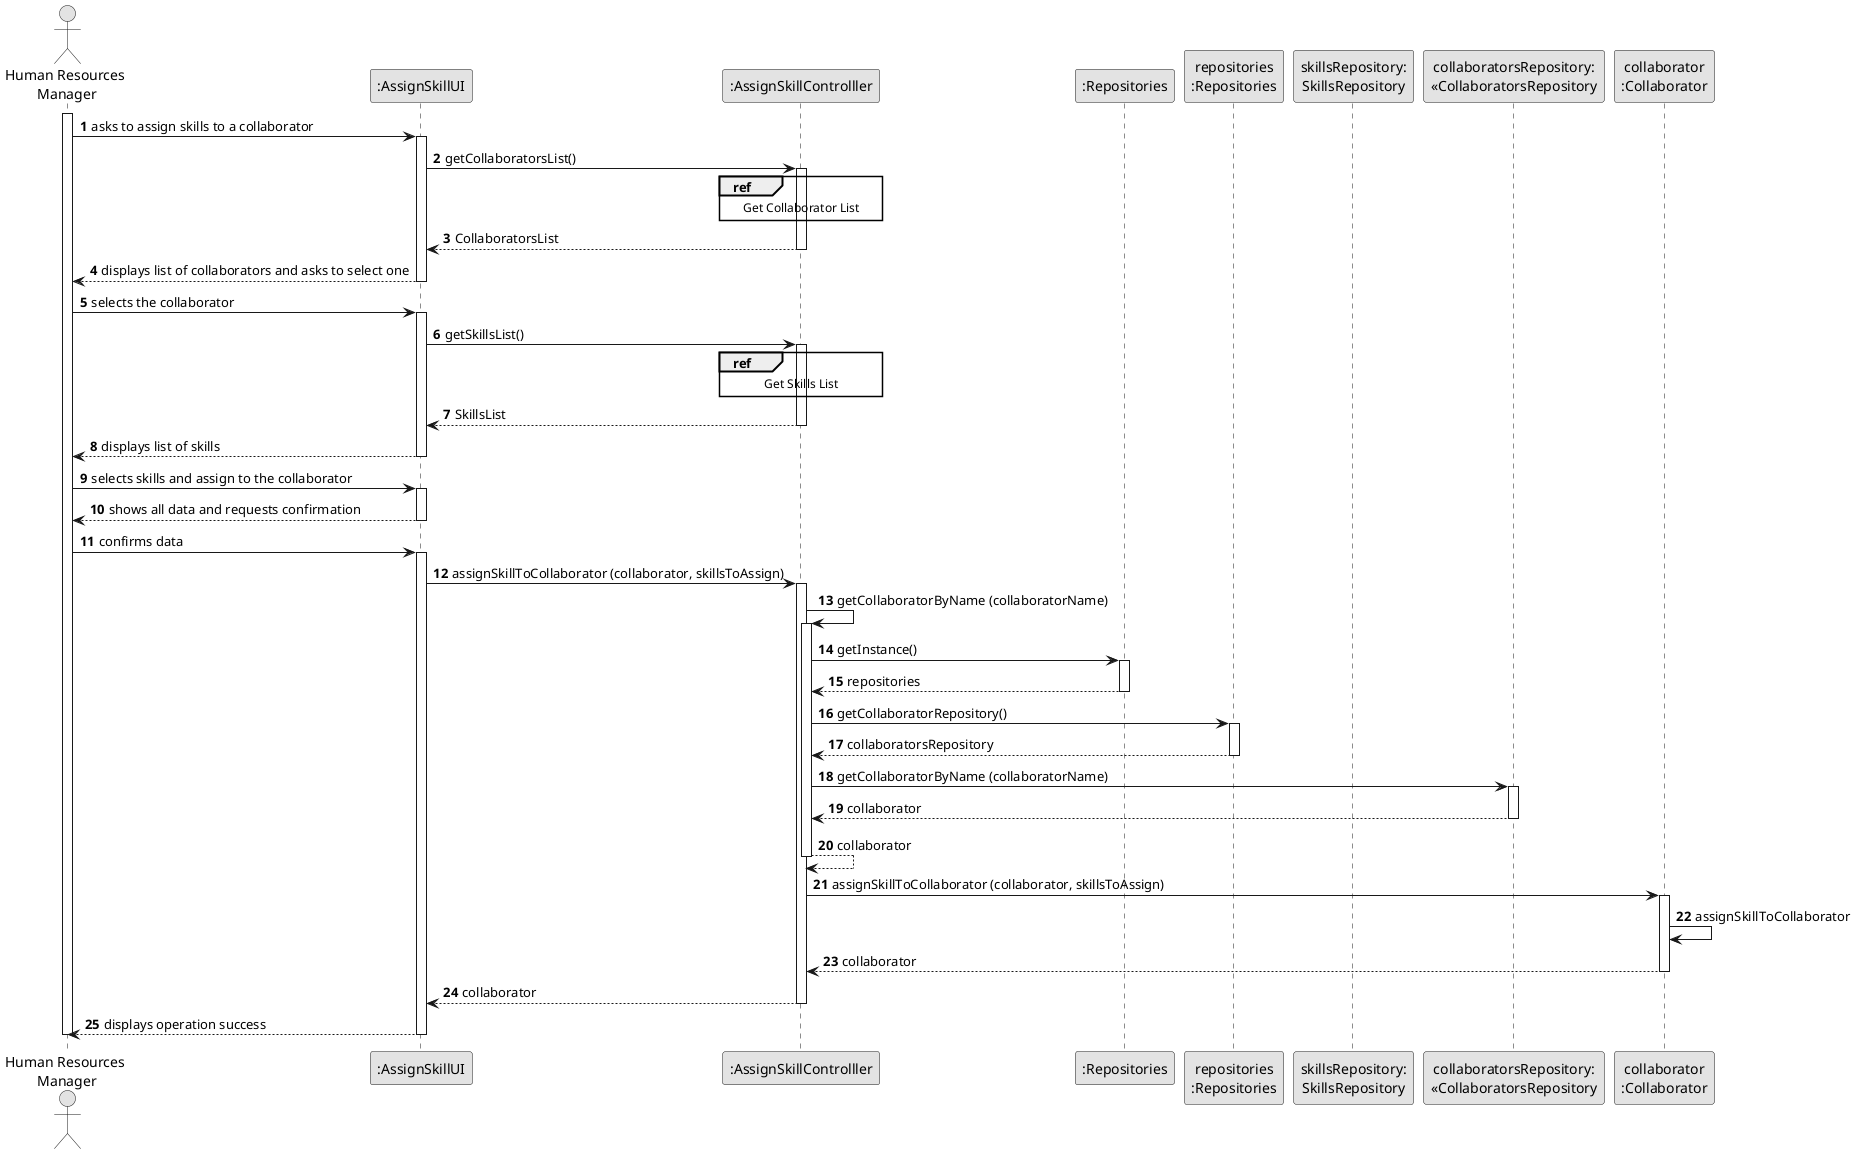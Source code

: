 @startuml
skinparam monochrome true
skinparam packageStyle rectangle
skinparam shadowing false

autonumber

'hide footbox
actor "Human Resources\n Manager" as HRM
participant ":AssignSkillUI" as UI
participant ":AssignSkillControlller" as CTRL
participant ":Repositories" as REP
participant "repositories\n:Repositories" as REPS
participant "skillsRepository:\nSkillsRepository" as SkillsRepository
participant "collaboratorsRepository:\n«CollaboratorsRepository" as collaboratorsRepository
participant "collaborator\n:Collaborator" as COLLABORATOR

activate HRM

        HRM -> UI : asks to assign skills to a collaborator

        activate UI

        UI -> CTRL : getCollaboratorsList()
        activate CTRL

            ref over CTRL
                Get Collaborator List
            end ref

            CTRL --> UI : CollaboratorsList
            deactivate CTRL

            UI --> HRM : displays list of collaborators and asks to select one
        deactivate UI

    HRM -> UI : selects the collaborator
    activate UI

    UI -> CTRL : getSkillsList()
        activate CTRL

            ref over CTRL
                Get Skills List
            end ref

            CTRL --> UI : SkillsList
            deactivate CTRL

        UI --> HRM : displays list of skills
    deactivate UI

    HRM -> UI : selects skills and assign to the collaborator
    activate UI

        UI --> HRM : shows all data and requests confirmation
    deactivate UI

    HRM -> UI : confirms data
    activate UI

        UI -> CTRL: assignSkillToCollaborator (collaborator, skillsToAssign)

                activate CTRL

                    CTRL -> CTRL: getCollaboratorByName (collaboratorName)
                    activate CTRL

                    CTRL -> REP: getInstance()
                    activate REP

                    REP --> CTRL: repositories
                    deactivate REP

                    CTRL -> REPS: getCollaboratorRepository()
                    activate REPS

                    REPS --> CTRL: collaboratorsRepository
                    deactivate REPS

                    CTRL -> collaboratorsRepository: getCollaboratorByName (collaboratorName)
                    activate collaboratorsRepository

                    collaboratorsRepository --> CTRL: collaborator
                    deactivate collaboratorsRepository

                    CTRL --> CTRL: collaborator
                    deactivate CTRL

                    CTRL -> COLLABORATOR: assignSkillToCollaborator (collaborator, skillsToAssign)
                    activate COLLABORATOR

                    COLLABORATOR -> COLLABORATOR : assignSkillToCollaborator

                    COLLABORATOR --> CTRL : collaborator
                    deactivate COLLABORATOR


                CTRL --> UI: collaborator
                deactivate CTRL
            UI --> HRM: displays operation success
    deactivate UI

deactivate HRM

@enduml